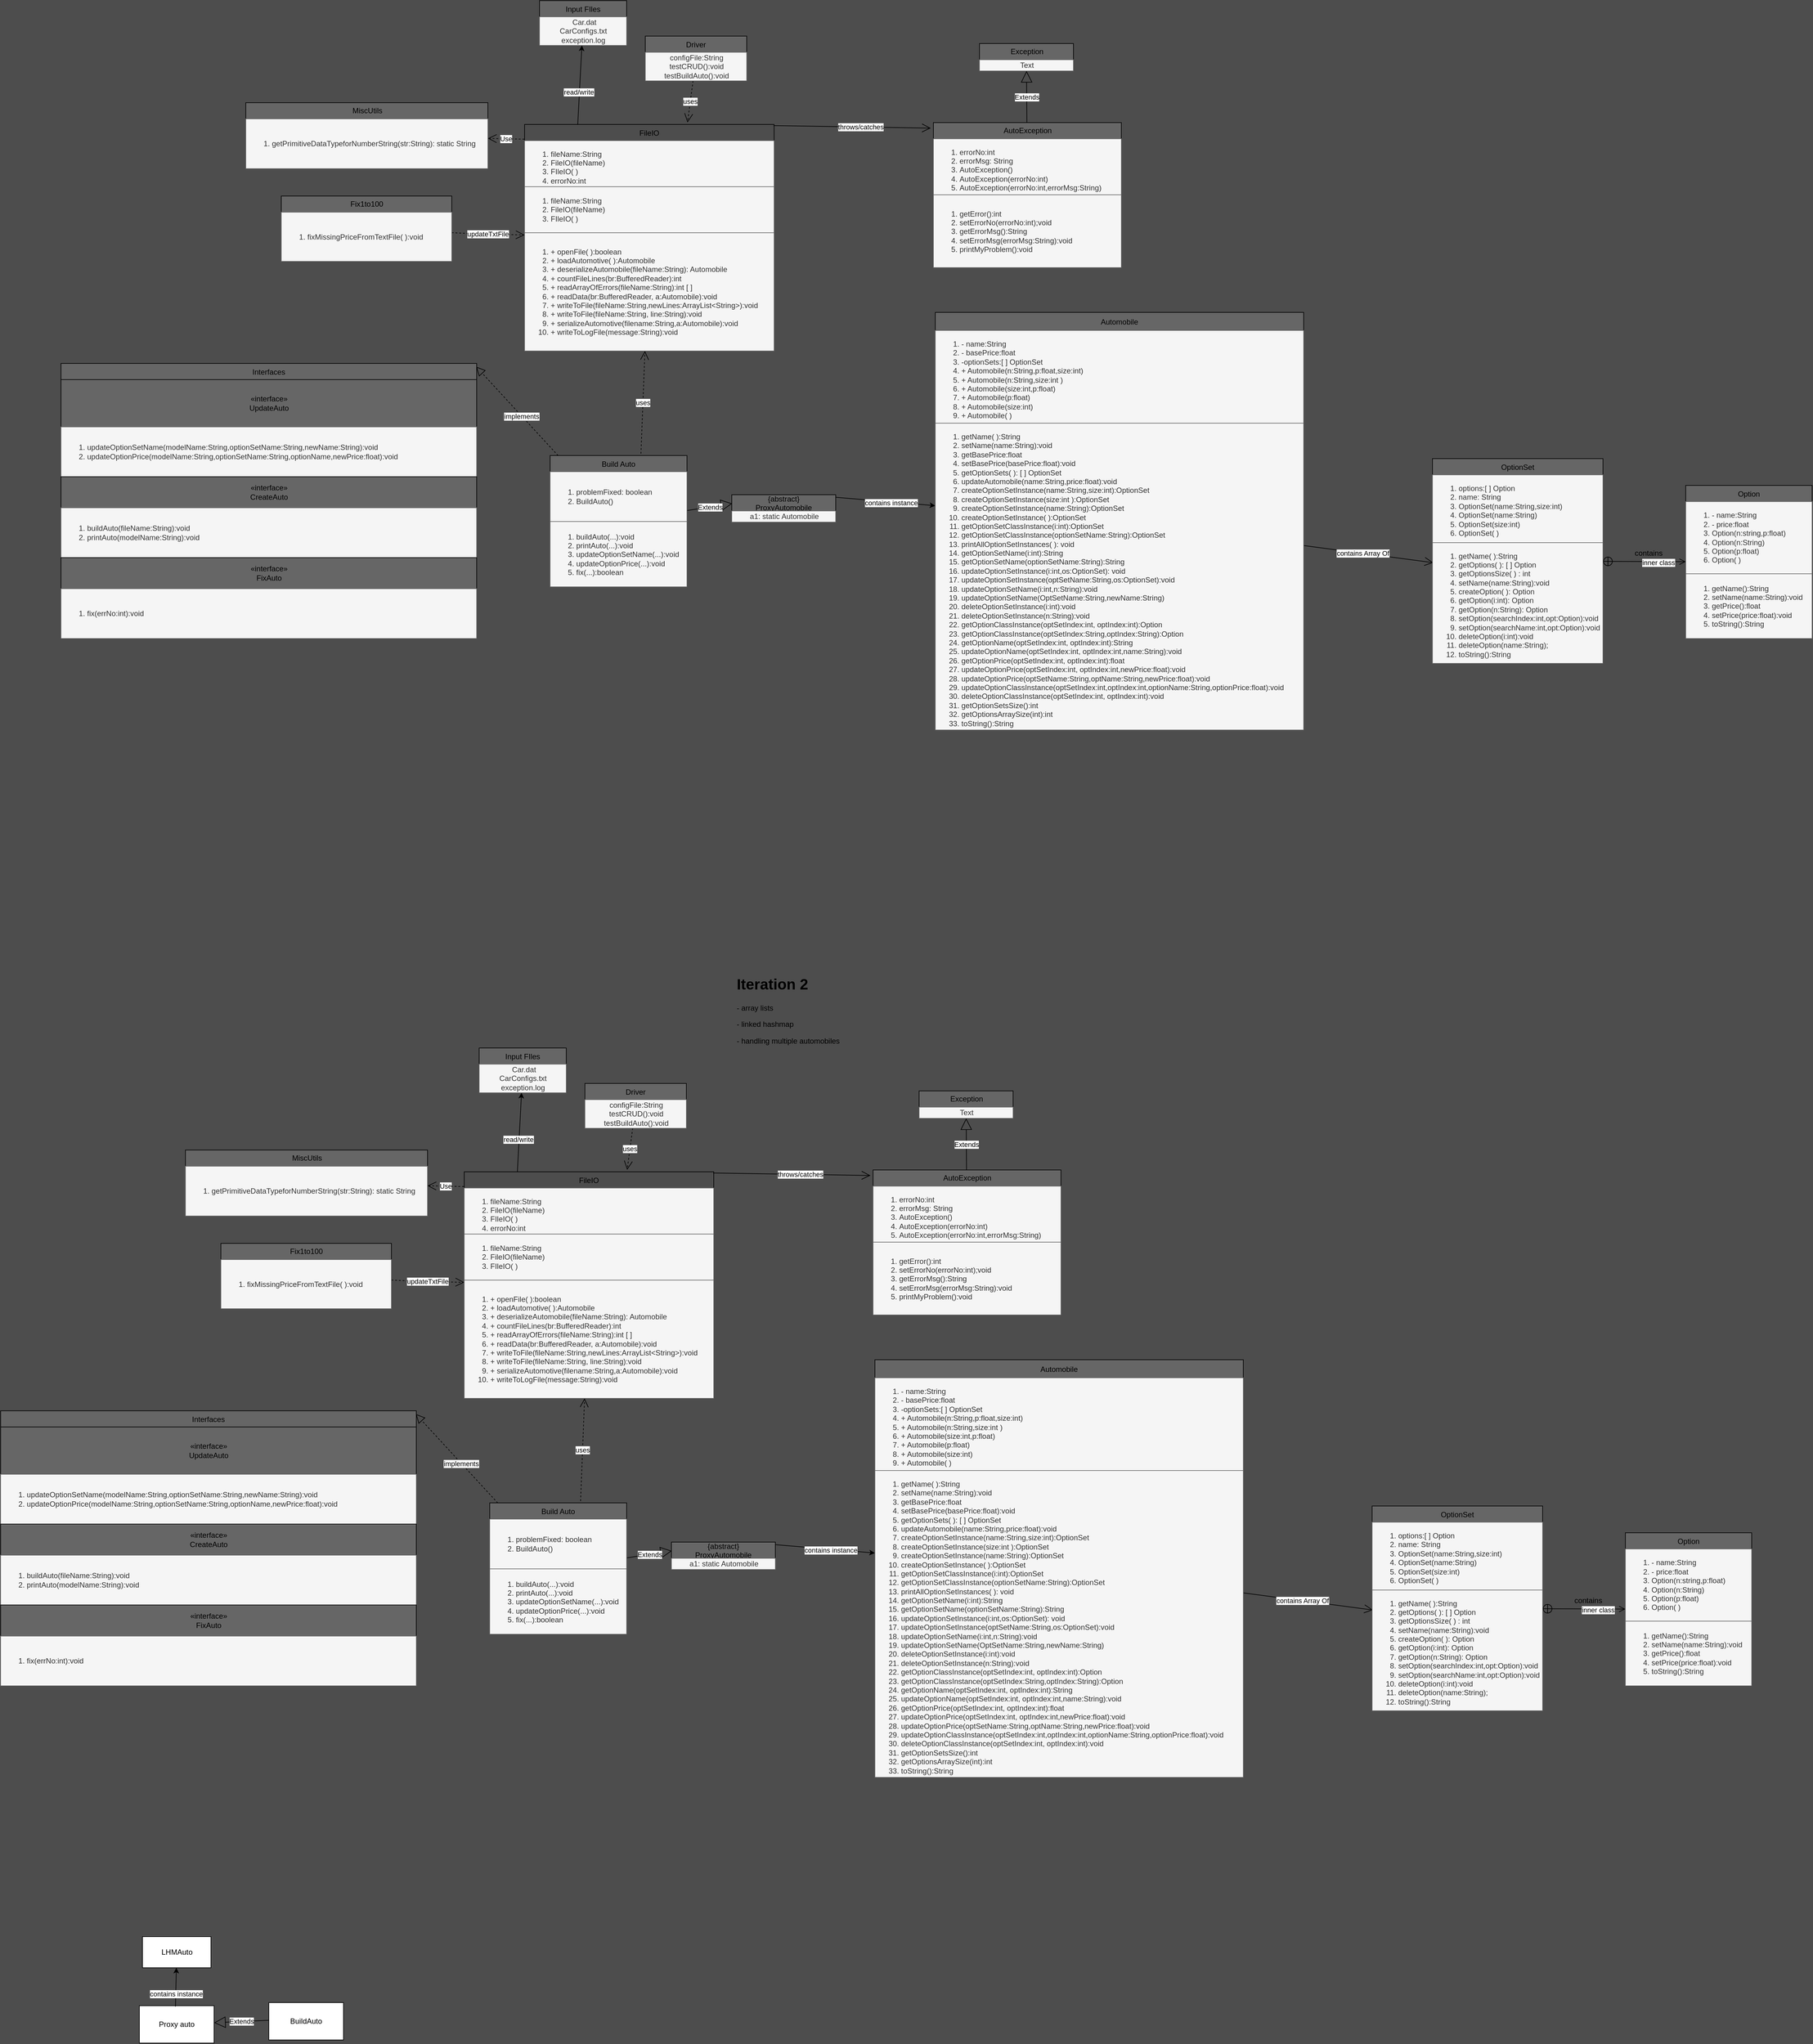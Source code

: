 <mxfile version="13.0.3" type="device"><diagram id="MWCZUFZZ0wEF4vx_gbho" name="Page-1"><mxGraphModel dx="1527" dy="1501" grid="0" gridSize="10" guides="1" tooltips="1" connect="0" arrows="1" fold="1" page="1" pageScale="1" pageWidth="850" pageHeight="1100" background="#4D4D4D" math="0" shadow="0"><root><mxCell id="0"/><mxCell id="1" parent="0"/><mxCell id="4vhqNQR_uglI4IgqSI2e-42" value="Extends" style="endArrow=block;endSize=16;endFill=0;html=1;entryX=0.004;entryY=0.321;entryDx=0;entryDy=0;entryPerimeter=0;" parent="1" source="4vhqNQR_uglI4IgqSI2e-40" target="4vhqNQR_uglI4IgqSI2e-132" edge="1"><mxGeometry width="160" relative="1" as="geometry"><mxPoint x="546" y="196.58" as="sourcePoint"/><mxPoint x="706" y="196.58" as="targetPoint"/></mxGeometry></mxCell><mxCell id="4vhqNQR_uglI4IgqSI2e-52" value="" style="endArrow=block;dashed=1;endFill=0;endSize=12;html=1;entryX=0.999;entryY=0.012;entryDx=0;entryDy=0;entryPerimeter=0;" parent="1" source="4vhqNQR_uglI4IgqSI2e-40" target="4vhqNQR_uglI4IgqSI2e-48" edge="1"><mxGeometry width="160" relative="1" as="geometry"><mxPoint x="320" y="404" as="sourcePoint"/><mxPoint x="116" y="144" as="targetPoint"/></mxGeometry></mxCell><mxCell id="4vhqNQR_uglI4IgqSI2e-200" value="implements" style="edgeLabel;html=1;align=center;verticalAlign=middle;resizable=0;points=[];" parent="4vhqNQR_uglI4IgqSI2e-52" vertex="1" connectable="0"><mxGeometry x="-0.11" relative="1" as="geometry"><mxPoint as="offset"/></mxGeometry></mxCell><mxCell id="4vhqNQR_uglI4IgqSI2e-68" value="" style="endArrow=open;endFill=1;endSize=12;html=1;entryX=0.005;entryY=0.508;entryDx=0;entryDy=0;entryPerimeter=0;" parent="1" source="4vhqNQR_uglI4IgqSI2e-32" target="4vhqNQR_uglI4IgqSI2e-26" edge="1"><mxGeometry width="160" relative="1" as="geometry"><mxPoint x="1473.0" y="240.275" as="sourcePoint"/><mxPoint x="1279.51" y="273" as="targetPoint"/></mxGeometry></mxCell><mxCell id="4vhqNQR_uglI4IgqSI2e-178" value="contains Array Of" style="edgeLabel;html=1;align=center;verticalAlign=middle;resizable=0;points=[];" parent="4vhqNQR_uglI4IgqSI2e-68" vertex="1" connectable="0"><mxGeometry x="-0.086" relative="1" as="geometry"><mxPoint as="offset"/></mxGeometry></mxCell><mxCell id="4vhqNQR_uglI4IgqSI2e-78" value="uses" style="endArrow=open;endSize=12;dashed=1;html=1;entryX=0.653;entryY=-0.009;entryDx=0;entryDy=0;entryPerimeter=0;" parent="1" source="4vhqNQR_uglI4IgqSI2e-74" target="4vhqNQR_uglI4IgqSI2e-77" edge="1"><mxGeometry width="160" relative="1" as="geometry"><mxPoint x="1002" y="-104" as="sourcePoint"/><mxPoint x="1162" y="-104" as="targetPoint"/></mxGeometry></mxCell><mxCell id="4vhqNQR_uglI4IgqSI2e-85" value="uses" style="endArrow=open;endSize=12;dashed=1;html=1;" parent="1" target="4vhqNQR_uglI4IgqSI2e-77" edge="1"><mxGeometry width="160" relative="1" as="geometry"><mxPoint x="601" y="145" as="sourcePoint"/><mxPoint x="601" y="88.0" as="targetPoint"/></mxGeometry></mxCell><mxCell id="4vhqNQR_uglI4IgqSI2e-120" value="" style="endArrow=classic;html=1;exitX=0.213;exitY=0.001;exitDx=0;exitDy=0;exitPerimeter=0;" parent="1" source="4vhqNQR_uglI4IgqSI2e-77" target="4vhqNQR_uglI4IgqSI2e-89" edge="1"><mxGeometry width="50" height="50" relative="1" as="geometry"><mxPoint x="710" y="76" as="sourcePoint"/><mxPoint x="760" y="26" as="targetPoint"/><Array as="points"/></mxGeometry></mxCell><mxCell id="4vhqNQR_uglI4IgqSI2e-121" value="read/write" style="edgeLabel;html=1;align=center;verticalAlign=middle;resizable=0;points=[];" parent="4vhqNQR_uglI4IgqSI2e-120" vertex="1" connectable="0"><mxGeometry x="-0.166" y="1" relative="1" as="geometry"><mxPoint as="offset"/></mxGeometry></mxCell><mxCell id="4vhqNQR_uglI4IgqSI2e-77" value="FileIO" style="swimlane;fontStyle=0;childLayout=stackLayout;horizontal=1;startSize=26;fillColor=none;horizontalStack=0;resizeParent=1;resizeParentMax=0;resizeLast=0;collapsible=1;marginBottom=0;" parent="1" vertex="1"><mxGeometry x="414" y="-384" width="401" height="364" as="geometry"/></mxCell><mxCell id="4vhqNQR_uglI4IgqSI2e-148" value="&lt;ol&gt;&lt;li&gt;fileName:String&lt;/li&gt;&lt;li&gt;FileIO(fileName)&lt;/li&gt;&lt;li&gt;FIleIO( )&lt;/li&gt;&lt;li&gt;errorNo:int&lt;/li&gt;&lt;/ol&gt;" style="text;strokeColor=#666666;fillColor=#f5f5f5;html=1;whiteSpace=wrap;verticalAlign=middle;overflow=hidden;fontColor=#333333;" parent="4vhqNQR_uglI4IgqSI2e-77" vertex="1"><mxGeometry y="26" width="401" height="74" as="geometry"/></mxCell><mxCell id="4vhqNQR_uglI4IgqSI2e-129" value="&lt;ol&gt;&lt;li&gt;fileName:String&lt;/li&gt;&lt;li&gt;FileIO(fileName)&lt;/li&gt;&lt;li&gt;FIleIO( )&lt;/li&gt;&lt;/ol&gt;" style="text;strokeColor=#666666;fillColor=#f5f5f5;html=1;whiteSpace=wrap;verticalAlign=middle;overflow=hidden;fontColor=#333333;" parent="4vhqNQR_uglI4IgqSI2e-77" vertex="1"><mxGeometry y="100" width="401" height="74" as="geometry"/></mxCell><mxCell id="4vhqNQR_uglI4IgqSI2e-127" value="&lt;ol&gt;&lt;li&gt;+ openFile( ):boolean&lt;/li&gt;&lt;li&gt;+ loadAutomotive( ):Automobile&lt;/li&gt;&lt;li&gt;+ deserializeAutomobile(fileName:String): Automobile&lt;/li&gt;&lt;li&gt;+ countFileLines(br:BufferedReader):int&lt;/li&gt;&lt;li&gt;+ readArrayOfErrors(fileName:String):int [ ]&lt;/li&gt;&lt;li&gt;+ readData(br:BufferedReader, a:Automobile):void&lt;/li&gt;&lt;li&gt;+ writeToFile(fileName:String,newLines:ArrayList&amp;lt;String&amp;gt;):void&lt;/li&gt;&lt;li&gt;+ writeToFile(fileName:String, line:String):void&lt;/li&gt;&lt;li&gt;+ serializeAutomotive(filename:String,a:Automobile):void&lt;/li&gt;&lt;li&gt;+ writeToLogFile(message:String):void&lt;/li&gt;&lt;/ol&gt;" style="text;strokeColor=#666666;fillColor=#f5f5f5;html=1;whiteSpace=wrap;verticalAlign=middle;overflow=hidden;fontColor=#333333;" parent="4vhqNQR_uglI4IgqSI2e-77" vertex="1"><mxGeometry y="174" width="401" height="190" as="geometry"/></mxCell><mxCell id="4vhqNQR_uglI4IgqSI2e-26" value="OptionSet" style="swimlane;fontStyle=0;childLayout=stackLayout;horizontal=1;startSize=26;fillColor=#666666;horizontalStack=0;resizeParent=1;resizeParentMax=0;resizeLast=0;collapsible=1;marginBottom=0;" parent="1" vertex="1"><mxGeometry x="1873" y="153" width="274" height="329" as="geometry"/></mxCell><mxCell id="4vhqNQR_uglI4IgqSI2e-144" value="&lt;ol&gt;&lt;li&gt;options:[ ] Option&lt;/li&gt;&lt;li&gt;name: String&lt;/li&gt;&lt;li&gt;OptionSet(name:String,size:int)&lt;/li&gt;&lt;li&gt;OptionSet(name:String)&lt;/li&gt;&lt;li&gt;OptionSet(size:int)&lt;/li&gt;&lt;li&gt;OptionSet( )&lt;/li&gt;&lt;/ol&gt;" style="text;strokeColor=#666666;fillColor=#f5f5f5;html=1;whiteSpace=wrap;verticalAlign=middle;overflow=hidden;fontColor=#333333;" parent="4vhqNQR_uglI4IgqSI2e-26" vertex="1"><mxGeometry y="26" width="274" height="109" as="geometry"/></mxCell><mxCell id="4vhqNQR_uglI4IgqSI2e-141" value="&lt;ol&gt;&lt;li&gt;&lt;span&gt;getName( ):String&lt;/span&gt;&lt;br&gt;&lt;/li&gt;&lt;li&gt;getOptions( ): [ ] Option&lt;/li&gt;&lt;li&gt;getOptionsSize( ) : int&lt;/li&gt;&lt;li&gt;setName(name:String):void&lt;/li&gt;&lt;li&gt;createOption( ): Option&lt;/li&gt;&lt;li&gt;getOption(i:int): Option&lt;/li&gt;&lt;li&gt;getOption(n:String): Option&lt;/li&gt;&lt;li&gt;setOption(searchIndex:int,opt:Option):void&lt;/li&gt;&lt;li&gt;setOption(searchName:int,opt:Option):void&lt;/li&gt;&lt;li&gt;deleteOption(i:int):void&lt;/li&gt;&lt;li&gt;deleteOption(name:String);&lt;/li&gt;&lt;li&gt;toString():String&lt;/li&gt;&lt;/ol&gt;" style="text;strokeColor=#666666;fillColor=#f5f5f5;html=1;whiteSpace=wrap;verticalAlign=middle;overflow=hidden;fontColor=#333333;" parent="4vhqNQR_uglI4IgqSI2e-26" vertex="1"><mxGeometry y="135" width="274" height="194" as="geometry"/></mxCell><mxCell id="4vhqNQR_uglI4IgqSI2e-143" value="" style="endArrow=open;startArrow=circlePlus;endFill=0;startFill=0;endSize=8;html=1;" parent="1" source="4vhqNQR_uglI4IgqSI2e-26" target="4vhqNQR_uglI4IgqSI2e-22" edge="1"><mxGeometry width="160" relative="1" as="geometry"><mxPoint x="2191" y="277" as="sourcePoint"/><mxPoint x="2351" y="277" as="targetPoint"/></mxGeometry></mxCell><mxCell id="4vhqNQR_uglI4IgqSI2e-176" value="inner class" style="edgeLabel;html=1;align=center;verticalAlign=middle;resizable=0;points=[];" parent="4vhqNQR_uglI4IgqSI2e-143" vertex="1" connectable="0"><mxGeometry x="0.328" y="-1" relative="1" as="geometry"><mxPoint as="offset"/></mxGeometry></mxCell><mxCell id="4vhqNQR_uglI4IgqSI2e-132" value="{abstract}&#10;ProxyAutomobile" style="swimlane;fontStyle=0;childLayout=stackLayout;horizontal=1;startSize=26;fillColor=#666666;horizontalStack=0;resizeParent=1;resizeParentMax=0;resizeLast=0;collapsible=1;marginBottom=0;" parent="1" vertex="1"><mxGeometry x="747" y="211" width="167" height="44" as="geometry"/></mxCell><mxCell id="4vhqNQR_uglI4IgqSI2e-133" value="a1: static Automobile" style="text;html=1;align=center;verticalAlign=middle;resizable=0;points=[];autosize=1;fillColor=#f5f5f5;strokeColor=#666666;fontColor=#333333;" parent="4vhqNQR_uglI4IgqSI2e-132" vertex="1"><mxGeometry y="26" width="167" height="18" as="geometry"/></mxCell><mxCell id="4vhqNQR_uglI4IgqSI2e-156" value="updateTxtFile" style="endArrow=open;endSize=12;dashed=1;html=1;" parent="1" source="4vhqNQR_uglI4IgqSI2e-150" target="4vhqNQR_uglI4IgqSI2e-77" edge="1"><mxGeometry width="160" relative="1" as="geometry"><mxPoint x="321" y="-198" as="sourcePoint"/><mxPoint x="481" y="-198" as="targetPoint"/><Array as="points"><mxPoint x="342" y="-208"/></Array></mxGeometry></mxCell><mxCell id="4vhqNQR_uglI4IgqSI2e-150" value="Fix1to100" style="swimlane;fontStyle=0;childLayout=stackLayout;horizontal=1;startSize=26;fillColor=#666666;horizontalStack=0;resizeParent=1;resizeParentMax=0;resizeLast=0;collapsible=1;marginBottom=0;html=1;" parent="1" vertex="1"><mxGeometry x="23" y="-269" width="274" height="105" as="geometry"/></mxCell><mxCell id="4vhqNQR_uglI4IgqSI2e-155" value="&lt;ol&gt;&lt;li&gt;&lt;span style=&quot;text-align: center&quot;&gt;fixMissingPriceFromTextFile( ):void&lt;/span&gt;&lt;/li&gt;&lt;/ol&gt;" style="text;strokeColor=#666666;fillColor=#f5f5f5;html=1;whiteSpace=wrap;verticalAlign=middle;overflow=hidden;fontColor=#333333;" parent="4vhqNQR_uglI4IgqSI2e-150" vertex="1"><mxGeometry y="26" width="274" height="79" as="geometry"/></mxCell><mxCell id="4vhqNQR_uglI4IgqSI2e-165" value="Extends" style="endArrow=block;endSize=16;endFill=0;html=1;" parent="1" source="4vhqNQR_uglI4IgqSI2e-157" target="4vhqNQR_uglI4IgqSI2e-161" edge="1"><mxGeometry width="160" relative="1" as="geometry"><mxPoint x="383" y="-485" as="sourcePoint"/><mxPoint x="543" y="-485" as="targetPoint"/></mxGeometry></mxCell><mxCell id="4vhqNQR_uglI4IgqSI2e-166" value="" style="endArrow=open;endFill=1;endSize=12;html=1;exitX=0.998;exitY=0.005;exitDx=0;exitDy=0;exitPerimeter=0;entryX=-0.014;entryY=0.038;entryDx=0;entryDy=0;entryPerimeter=0;" parent="1" source="4vhqNQR_uglI4IgqSI2e-77" target="4vhqNQR_uglI4IgqSI2e-157" edge="1"><mxGeometry width="160" relative="1" as="geometry"><mxPoint x="1088" y="-357" as="sourcePoint"/><mxPoint x="1248" y="-357" as="targetPoint"/></mxGeometry></mxCell><mxCell id="4vhqNQR_uglI4IgqSI2e-169" value="throws/catches" style="edgeLabel;html=1;align=center;verticalAlign=middle;resizable=0;points=[];" parent="4vhqNQR_uglI4IgqSI2e-166" vertex="1" connectable="0"><mxGeometry x="0.105" relative="1" as="geometry"><mxPoint as="offset"/></mxGeometry></mxCell><mxCell id="4vhqNQR_uglI4IgqSI2e-157" value="AutoException" style="swimlane;fontStyle=0;childLayout=stackLayout;horizontal=1;startSize=26;fillColor=#666666;horizontalStack=0;resizeParent=1;resizeParentMax=0;resizeLast=0;collapsible=1;marginBottom=0;html=1;" parent="1" vertex="1"><mxGeometry x="1071" y="-387" width="302" height="233" as="geometry"/></mxCell><mxCell id="4vhqNQR_uglI4IgqSI2e-170" value="&lt;ol&gt;&lt;li&gt;errorNo:int&lt;/li&gt;&lt;li&gt;errorMsg: String&lt;/li&gt;&lt;li&gt;AutoException()&lt;/li&gt;&lt;li&gt;AutoException(errorNo:int)&lt;/li&gt;&lt;li&gt;AutoException(errorNo:int,errorMsg:String)&lt;/li&gt;&lt;/ol&gt;" style="text;strokeColor=#666666;fillColor=#f5f5f5;html=1;whiteSpace=wrap;verticalAlign=middle;overflow=hidden;fontColor=#333333;" parent="4vhqNQR_uglI4IgqSI2e-157" vertex="1"><mxGeometry y="26" width="302" height="90" as="geometry"/></mxCell><mxCell id="4vhqNQR_uglI4IgqSI2e-171" value="&lt;ol&gt;&lt;li&gt;getError():int&lt;/li&gt;&lt;li&gt;setErrorNo(errorNo:int);void&lt;/li&gt;&lt;li&gt;getErrorMsg():String&lt;/li&gt;&lt;li&gt;setErrorMsg(errorMsg:String):void&lt;/li&gt;&lt;li&gt;printMyProblem():void&lt;/li&gt;&lt;/ol&gt;" style="text;strokeColor=#666666;fillColor=#f5f5f5;html=1;whiteSpace=wrap;verticalAlign=middle;overflow=hidden;fontColor=#333333;" parent="4vhqNQR_uglI4IgqSI2e-157" vertex="1"><mxGeometry y="116" width="302" height="117" as="geometry"/></mxCell><mxCell id="4vhqNQR_uglI4IgqSI2e-174" value="" style="endArrow=classic;html=1;exitX=1.003;exitY=0.094;exitDx=0;exitDy=0;exitPerimeter=0;" parent="1" source="4vhqNQR_uglI4IgqSI2e-132" target="4vhqNQR_uglI4IgqSI2e-32" edge="1"><mxGeometry width="50" height="50" relative="1" as="geometry"><mxPoint x="889" y="364" as="sourcePoint"/><mxPoint x="939" y="314" as="targetPoint"/></mxGeometry></mxCell><mxCell id="4vhqNQR_uglI4IgqSI2e-175" value="contains instance" style="edgeLabel;html=1;align=center;verticalAlign=middle;resizable=0;points=[];" parent="4vhqNQR_uglI4IgqSI2e-174" vertex="1" connectable="0"><mxGeometry x="0.105" y="-1" relative="1" as="geometry"><mxPoint as="offset"/></mxGeometry></mxCell><mxCell id="4vhqNQR_uglI4IgqSI2e-32" value="Automobile" style="swimlane;fontStyle=0;childLayout=stackLayout;horizontal=1;startSize=29;fillColor=#666666;horizontalStack=0;resizeParent=1;resizeParentMax=0;resizeLast=0;collapsible=1;marginBottom=0;" parent="1" vertex="1"><mxGeometry x="1074" y="-82" width="592" height="671" as="geometry"/></mxCell><mxCell id="4vhqNQR_uglI4IgqSI2e-135" value="&lt;ol&gt;&lt;li&gt;- name:String&lt;/li&gt;&lt;li&gt;- basePrice:float&lt;/li&gt;&lt;li&gt;-optionSets:[ ] OptionSet&lt;/li&gt;&lt;li&gt;+ Automobile(n:String,p:float,size:int)&lt;/li&gt;&lt;li&gt;+ Automobile(n:String,size:int )&lt;/li&gt;&lt;li&gt;+ Automobile(size:int,p:float)&lt;/li&gt;&lt;li&gt;+ Automobile(p:float)&lt;/li&gt;&lt;li&gt;+ Automobile(size:int)&lt;/li&gt;&lt;li&gt;+ Automobile( )&amp;nbsp;&lt;/li&gt;&lt;/ol&gt;" style="text;strokeColor=#666666;fillColor=#f5f5f5;html=1;whiteSpace=wrap;verticalAlign=middle;overflow=hidden;fontColor=#333333;" parent="4vhqNQR_uglI4IgqSI2e-32" vertex="1"><mxGeometry y="29" width="592" height="149" as="geometry"/></mxCell><mxCell id="4vhqNQR_uglI4IgqSI2e-136" value="&lt;ol&gt;&lt;li&gt;getName( ):String&lt;/li&gt;&lt;li&gt;setName(name:String):void&lt;/li&gt;&lt;li&gt;getBasePrice:float&lt;/li&gt;&lt;li&gt;setBasePrice(basePrice:float):void&lt;/li&gt;&lt;li&gt;getOptionSets( ): [ ] OptionSet&lt;/li&gt;&lt;li&gt;updateAutomobile(name:String,price:float):void&lt;/li&gt;&lt;li&gt;createOptionSetInstance(name:String,size:int):OptionSet&lt;/li&gt;&lt;li&gt;createOptionSetInstance(size:int ):OptionSet&lt;/li&gt;&lt;li&gt;createOptionSetInstance(name:String):OptionSet&lt;/li&gt;&lt;li&gt;createOptionSetInstance( ):OptionSet&lt;/li&gt;&lt;li&gt;getOptionSetClassInstance(i:int):OptionSet&lt;/li&gt;&lt;li&gt;getOptionSetClassInstance(optionSetName:String):OptionSet&lt;/li&gt;&lt;li&gt;printAllOptionSetInstances( ): void&lt;/li&gt;&lt;li&gt;getOptionSetName(i:int):String&lt;/li&gt;&lt;li&gt;getOptionSetName(optionSetName:String):String&lt;/li&gt;&lt;li&gt;updateOptionSetInstance(i:int,os:OptionSet): void&lt;/li&gt;&lt;li&gt;updateOptionSetInstance(optSetName:String,os:OptionSet):void&lt;/li&gt;&lt;li&gt;updateOptionSetName(i:int,n:String):void&lt;/li&gt;&lt;li&gt;updateOptionSetName(OptSetName:String,newName:String)&lt;/li&gt;&lt;li&gt;deleteOptionSetInstance(i:int):void&lt;/li&gt;&lt;li&gt;deleteOptionSetInstance(n:String):void&lt;/li&gt;&lt;li&gt;getOptionClassInstance(optSetIndex:int, optIndex:int):Option&lt;/li&gt;&lt;li&gt;getOptionClassInstance(optSetIndex:String,optIndex:String):Option&lt;/li&gt;&lt;li&gt;getOptionName(optSetIndex:int, optIndex:int):String&lt;/li&gt;&lt;li&gt;updateOptionName(optSetIndex:int, optIndex:int,name:String):void&lt;/li&gt;&lt;li&gt;getOptionPrice(optSetIndex:int, optIndex:int):float&lt;/li&gt;&lt;li&gt;updateOptionPrice(optSetIndex:int, optIndex:int,newPrice:float):void&lt;/li&gt;&lt;li&gt;updateOptionPrice(optSetName:String,optName:String,newPrice:float):void&lt;/li&gt;&lt;li&gt;updateOptionClassInstance(optSetIndex:int,optIndex:int,optionName:String,optionPrice:float):void&lt;/li&gt;&lt;li&gt;deleteOptionClassInstance(optSetIndex:int, optIndex:int):void&lt;/li&gt;&lt;li&gt;getOptionSetsSize():int&lt;/li&gt;&lt;li&gt;getOptionsArraySize(int):int&lt;/li&gt;&lt;li&gt;toString():String&lt;/li&gt;&lt;/ol&gt;" style="text;strokeColor=#666666;fillColor=#f5f5f5;html=1;whiteSpace=wrap;verticalAlign=middle;overflow=hidden;fontColor=#333333;" parent="4vhqNQR_uglI4IgqSI2e-32" vertex="1"><mxGeometry y="178" width="592" height="493" as="geometry"/></mxCell><mxCell id="4vhqNQR_uglI4IgqSI2e-22" value="Option" style="swimlane;fontStyle=0;childLayout=stackLayout;horizontal=1;startSize=26;fillColor=#666666;horizontalStack=0;resizeParent=1;resizeParentMax=0;resizeLast=0;collapsible=1;marginBottom=0;" parent="1" vertex="1"><mxGeometry x="2280" y="196" width="203" height="246" as="geometry"/></mxCell><mxCell id="4vhqNQR_uglI4IgqSI2e-145" value="&lt;ol&gt;&lt;li&gt;- name:String&lt;/li&gt;&lt;li&gt;- price:float&lt;/li&gt;&lt;li&gt;Option(n:string,p:float)&lt;/li&gt;&lt;li&gt;Option(n:String)&lt;/li&gt;&lt;li&gt;Option(p:float)&lt;/li&gt;&lt;li&gt;Option( )&lt;/li&gt;&lt;/ol&gt;" style="text;strokeColor=#666666;fillColor=#f5f5f5;html=1;whiteSpace=wrap;verticalAlign=middle;overflow=hidden;fontColor=#333333;" parent="4vhqNQR_uglI4IgqSI2e-22" vertex="1"><mxGeometry y="26" width="203" height="116" as="geometry"/></mxCell><mxCell id="4vhqNQR_uglI4IgqSI2e-146" value="&lt;ol&gt;&lt;li&gt;getName():String&lt;/li&gt;&lt;li&gt;setName(name:String):void&lt;/li&gt;&lt;li&gt;getPrice():float&lt;/li&gt;&lt;li&gt;setPrice(price:float):void&lt;/li&gt;&lt;li&gt;toString():String&lt;/li&gt;&lt;/ol&gt;" style="text;strokeColor=#666666;fillColor=#f5f5f5;html=1;whiteSpace=wrap;verticalAlign=middle;overflow=hidden;fontColor=#333333;" parent="4vhqNQR_uglI4IgqSI2e-22" vertex="1"><mxGeometry y="142" width="203" height="104" as="geometry"/></mxCell><mxCell id="4vhqNQR_uglI4IgqSI2e-161" value="Exception" style="swimlane;fontStyle=0;childLayout=stackLayout;horizontal=1;startSize=26;fillColor=#666666;horizontalStack=0;resizeParent=1;resizeParentMax=0;resizeLast=0;collapsible=1;marginBottom=0;html=1;gradientColor=none;" parent="1" vertex="1"><mxGeometry x="1145" y="-514" width="151" height="44" as="geometry"/></mxCell><mxCell id="4vhqNQR_uglI4IgqSI2e-196" value="Text" style="text;html=1;align=center;verticalAlign=middle;resizable=0;points=[];autosize=1;fillColor=#f5f5f5;strokeColor=#666666;fontColor=#333333;" parent="4vhqNQR_uglI4IgqSI2e-161" vertex="1"><mxGeometry y="26" width="151" height="18" as="geometry"/></mxCell><mxCell id="4vhqNQR_uglI4IgqSI2e-184" value="MiscUtils" style="swimlane;fontStyle=0;childLayout=stackLayout;horizontal=1;startSize=26;fillColor=#666666;horizontalStack=0;resizeParent=1;resizeParentMax=0;resizeLast=0;collapsible=1;marginBottom=0;html=1;" parent="1" vertex="1"><mxGeometry x="-34" y="-419" width="389" height="106" as="geometry"/></mxCell><mxCell id="4vhqNQR_uglI4IgqSI2e-188" value="&lt;ol&gt;&lt;li&gt;getPrimitiveDataTypeforNumberString(str:String): static String&lt;/li&gt;&lt;/ol&gt;" style="text;strokeColor=#666666;fillColor=#f5f5f5;html=1;whiteSpace=wrap;verticalAlign=middle;overflow=hidden;fontColor=#333333;" parent="4vhqNQR_uglI4IgqSI2e-184" vertex="1"><mxGeometry y="26" width="389" height="80" as="geometry"/></mxCell><mxCell id="4vhqNQR_uglI4IgqSI2e-189" value="Use" style="endArrow=open;endSize=12;dashed=1;html=1;exitX=-0.001;exitY=0.065;exitDx=0;exitDy=0;exitPerimeter=0;" parent="1" source="4vhqNQR_uglI4IgqSI2e-77" target="4vhqNQR_uglI4IgqSI2e-184" edge="1"><mxGeometry width="160" relative="1" as="geometry"><mxPoint x="383" y="-508" as="sourcePoint"/><mxPoint x="543" y="-508" as="targetPoint"/></mxGeometry></mxCell><mxCell id="4vhqNQR_uglI4IgqSI2e-48" value="Interfaces" style="swimlane;fontStyle=0;childLayout=stackLayout;horizontal=1;startSize=26;fillColor=#666666;horizontalStack=0;resizeParent=1;resizeParentMax=0;resizeLast=0;collapsible=1;marginBottom=0;" parent="1" vertex="1"><mxGeometry x="-331" width="668" height="442" as="geometry"><mxRectangle x="244" y="518" width="50" height="44" as="alternateBounds"/></mxGeometry></mxCell><mxCell id="4vhqNQR_uglI4IgqSI2e-45" value="«interface»&lt;br&gt;UpdateAuto&lt;br&gt;" style="html=1;fillColor=#666666;" parent="4vhqNQR_uglI4IgqSI2e-48" vertex="1"><mxGeometry y="26" width="668" height="76" as="geometry"/></mxCell><mxCell id="4vhqNQR_uglI4IgqSI2e-113" value="&lt;ol&gt;&lt;li&gt;updateOptionSetName(modelName:String,optionSetName:String,newName:String):void&lt;/li&gt;&lt;li&gt;updateOptionPrice(modelName:String,optionSetName:String,optionName,newPrice:float):void&lt;/li&gt;&lt;/ol&gt;" style="text;strokeColor=#666666;fillColor=#f5f5f5;html=1;whiteSpace=wrap;verticalAlign=middle;overflow=hidden;fontColor=#333333;" parent="4vhqNQR_uglI4IgqSI2e-48" vertex="1"><mxGeometry y="102" width="668" height="80" as="geometry"/></mxCell><mxCell id="4vhqNQR_uglI4IgqSI2e-44" value="«interface»&lt;br&gt;CreateAuto" style="html=1;fillColor=#666666;" parent="4vhqNQR_uglI4IgqSI2e-48" vertex="1"><mxGeometry y="182" width="668" height="50" as="geometry"/></mxCell><mxCell id="4vhqNQR_uglI4IgqSI2e-114" value="&lt;ol&gt;&lt;li&gt;buildAuto(fileName:String):void&lt;/li&gt;&lt;li&gt;printAuto(modelName:String):void&lt;/li&gt;&lt;/ol&gt;" style="text;strokeColor=#666666;fillColor=#f5f5f5;html=1;whiteSpace=wrap;verticalAlign=middle;overflow=hidden;fontColor=#333333;" parent="4vhqNQR_uglI4IgqSI2e-48" vertex="1"><mxGeometry y="232" width="668" height="80" as="geometry"/></mxCell><mxCell id="4vhqNQR_uglI4IgqSI2e-43" value="«interface»&lt;br&gt;FixAuto" style="html=1;fillColor=#666666;" parent="4vhqNQR_uglI4IgqSI2e-48" vertex="1"><mxGeometry y="312" width="668" height="50" as="geometry"/></mxCell><mxCell id="4vhqNQR_uglI4IgqSI2e-115" value="&lt;ol&gt;&lt;li&gt;fix(errNo:int):void&lt;/li&gt;&lt;/ol&gt;" style="text;strokeColor=#666666;fillColor=#f5f5f5;html=1;whiteSpace=wrap;verticalAlign=middle;overflow=hidden;fontColor=#333333;" parent="4vhqNQR_uglI4IgqSI2e-48" vertex="1"><mxGeometry y="362" width="668" height="80" as="geometry"/></mxCell><mxCell id="4vhqNQR_uglI4IgqSI2e-74" value="Driver" style="swimlane;fontStyle=0;childLayout=stackLayout;horizontal=1;startSize=26;fillColor=#666666;horizontalStack=0;resizeParent=1;resizeParentMax=0;resizeLast=0;collapsible=1;marginBottom=0;" parent="1" vertex="1"><mxGeometry x="608" y="-526" width="163" height="72" as="geometry"/></mxCell><mxCell id="4vhqNQR_uglI4IgqSI2e-125" value="configFile:String&lt;br&gt;testCRUD():void&lt;br&gt;testBuildAuto():void&lt;br&gt;" style="text;html=1;align=center;verticalAlign=middle;resizable=0;points=[];autosize=1;fillColor=#f5f5f5;strokeColor=#666666;fontColor=#333333;" parent="4vhqNQR_uglI4IgqSI2e-74" vertex="1"><mxGeometry y="26" width="163" height="46" as="geometry"/></mxCell><mxCell id="4vhqNQR_uglI4IgqSI2e-89" value="Input FIles" style="swimlane;fontStyle=0;childLayout=stackLayout;horizontal=1;startSize=26;fillColor=#666666;horizontalStack=0;resizeParent=1;resizeParentMax=0;resizeLast=0;collapsible=1;marginBottom=0;" parent="1" vertex="1"><mxGeometry x="438" y="-583" width="140" height="72" as="geometry"/></mxCell><mxCell id="4vhqNQR_uglI4IgqSI2e-93" value="&amp;nbsp;Car.dat&lt;br&gt;CarConfigs.txt&lt;br&gt;exception.log" style="text;html=1;align=center;verticalAlign=middle;resizable=0;points=[];autosize=1;fillColor=#f5f5f5;strokeColor=#666666;fontColor=#333333;" parent="4vhqNQR_uglI4IgqSI2e-89" vertex="1"><mxGeometry y="26" width="140" height="46" as="geometry"/></mxCell><mxCell id="4vhqNQR_uglI4IgqSI2e-195" value="contains" style="text;html=1;align=center;verticalAlign=middle;resizable=0;points=[];autosize=1;" parent="1" vertex="1"><mxGeometry x="2192" y="296" width="55" height="18" as="geometry"/></mxCell><mxCell id="4vhqNQR_uglI4IgqSI2e-40" value="Build Auto" style="swimlane;fontStyle=0;childLayout=stackLayout;horizontal=1;startSize=26;fillColor=#666666;horizontalStack=0;resizeParent=1;resizeParentMax=0;resizeLast=0;collapsible=1;marginBottom=0;" parent="1" vertex="1"><mxGeometry x="455" y="148" width="220" height="211" as="geometry"/></mxCell><mxCell id="4vhqNQR_uglI4IgqSI2e-124" value="&lt;ol&gt;&lt;li&gt;problemFixed: boolean&lt;/li&gt;&lt;li&gt;BuildAuto()&lt;/li&gt;&lt;/ol&gt;" style="text;strokeColor=#666666;fillColor=#f5f5f5;html=1;whiteSpace=wrap;verticalAlign=middle;overflow=hidden;fontColor=#333333;" parent="4vhqNQR_uglI4IgqSI2e-40" vertex="1"><mxGeometry y="26" width="220" height="80" as="geometry"/></mxCell><mxCell id="4vhqNQR_uglI4IgqSI2e-123" value="&lt;ol&gt;&lt;li&gt;buildAuto(...):void&lt;/li&gt;&lt;li&gt;&lt;span&gt;printAuto(...):void&lt;/span&gt;&lt;/li&gt;&lt;li&gt;updateOptionSetName(...):void&lt;/li&gt;&lt;li&gt;updateOptionPrice(...):void&lt;/li&gt;&lt;li&gt;fix(...):boolean&lt;/li&gt;&lt;/ol&gt;" style="text;strokeColor=#666666;fillColor=#f5f5f5;html=1;whiteSpace=wrap;verticalAlign=middle;overflow=hidden;fontColor=#333333;" parent="4vhqNQR_uglI4IgqSI2e-40" vertex="1"><mxGeometry y="106" width="220" height="105" as="geometry"/></mxCell><mxCell id="21D41isT-NFVxK7Jo9Yb-1" value="Extends" style="endArrow=block;endSize=16;endFill=0;html=1;entryX=0.004;entryY=0.321;entryDx=0;entryDy=0;entryPerimeter=0;" edge="1" parent="1" source="21D41isT-NFVxK7Jo9Yb-55" target="21D41isT-NFVxK7Jo9Yb-19"><mxGeometry width="160" relative="1" as="geometry"><mxPoint x="449" y="1879.58" as="sourcePoint"/><mxPoint x="609" y="1879.58" as="targetPoint"/></mxGeometry></mxCell><mxCell id="21D41isT-NFVxK7Jo9Yb-2" value="" style="endArrow=block;dashed=1;endFill=0;endSize=12;html=1;entryX=0.999;entryY=0.012;entryDx=0;entryDy=0;entryPerimeter=0;" edge="1" parent="1" source="21D41isT-NFVxK7Jo9Yb-55" target="21D41isT-NFVxK7Jo9Yb-43"><mxGeometry width="160" relative="1" as="geometry"><mxPoint x="223" y="2087" as="sourcePoint"/><mxPoint x="19" y="1827" as="targetPoint"/></mxGeometry></mxCell><mxCell id="21D41isT-NFVxK7Jo9Yb-3" value="implements" style="edgeLabel;html=1;align=center;verticalAlign=middle;resizable=0;points=[];" vertex="1" connectable="0" parent="21D41isT-NFVxK7Jo9Yb-2"><mxGeometry x="-0.11" relative="1" as="geometry"><mxPoint as="offset"/></mxGeometry></mxCell><mxCell id="21D41isT-NFVxK7Jo9Yb-4" value="" style="endArrow=open;endFill=1;endSize=12;html=1;entryX=0.005;entryY=0.508;entryDx=0;entryDy=0;entryPerimeter=0;" edge="1" parent="1" source="21D41isT-NFVxK7Jo9Yb-32" target="21D41isT-NFVxK7Jo9Yb-14"><mxGeometry width="160" relative="1" as="geometry"><mxPoint x="1376.0" y="1923.275" as="sourcePoint"/><mxPoint x="1182.51" y="1956" as="targetPoint"/></mxGeometry></mxCell><mxCell id="21D41isT-NFVxK7Jo9Yb-5" value="contains Array Of" style="edgeLabel;html=1;align=center;verticalAlign=middle;resizable=0;points=[];" vertex="1" connectable="0" parent="21D41isT-NFVxK7Jo9Yb-4"><mxGeometry x="-0.086" relative="1" as="geometry"><mxPoint as="offset"/></mxGeometry></mxCell><mxCell id="21D41isT-NFVxK7Jo9Yb-6" value="uses" style="endArrow=open;endSize=12;dashed=1;html=1;entryX=0.653;entryY=-0.009;entryDx=0;entryDy=0;entryPerimeter=0;" edge="1" parent="1" source="21D41isT-NFVxK7Jo9Yb-50" target="21D41isT-NFVxK7Jo9Yb-10"><mxGeometry width="160" relative="1" as="geometry"><mxPoint x="905" y="1579" as="sourcePoint"/><mxPoint x="1065" y="1579" as="targetPoint"/></mxGeometry></mxCell><mxCell id="21D41isT-NFVxK7Jo9Yb-7" value="uses" style="endArrow=open;endSize=12;dashed=1;html=1;" edge="1" parent="1" target="21D41isT-NFVxK7Jo9Yb-10"><mxGeometry width="160" relative="1" as="geometry"><mxPoint x="504" y="1828" as="sourcePoint"/><mxPoint x="504" y="1771.0" as="targetPoint"/></mxGeometry></mxCell><mxCell id="21D41isT-NFVxK7Jo9Yb-8" value="" style="endArrow=classic;html=1;exitX=0.213;exitY=0.001;exitDx=0;exitDy=0;exitPerimeter=0;" edge="1" parent="1" source="21D41isT-NFVxK7Jo9Yb-10" target="21D41isT-NFVxK7Jo9Yb-52"><mxGeometry width="50" height="50" relative="1" as="geometry"><mxPoint x="613" y="1759" as="sourcePoint"/><mxPoint x="663" y="1709" as="targetPoint"/><Array as="points"/></mxGeometry></mxCell><mxCell id="21D41isT-NFVxK7Jo9Yb-9" value="read/write" style="edgeLabel;html=1;align=center;verticalAlign=middle;resizable=0;points=[];" vertex="1" connectable="0" parent="21D41isT-NFVxK7Jo9Yb-8"><mxGeometry x="-0.166" y="1" relative="1" as="geometry"><mxPoint as="offset"/></mxGeometry></mxCell><mxCell id="21D41isT-NFVxK7Jo9Yb-17" value="" style="endArrow=open;startArrow=circlePlus;endFill=0;startFill=0;endSize=8;html=1;" edge="1" parent="1" source="21D41isT-NFVxK7Jo9Yb-14" target="21D41isT-NFVxK7Jo9Yb-35"><mxGeometry width="160" relative="1" as="geometry"><mxPoint x="2094" y="1960" as="sourcePoint"/><mxPoint x="2254" y="1960" as="targetPoint"/></mxGeometry></mxCell><mxCell id="21D41isT-NFVxK7Jo9Yb-18" value="inner class" style="edgeLabel;html=1;align=center;verticalAlign=middle;resizable=0;points=[];" vertex="1" connectable="0" parent="21D41isT-NFVxK7Jo9Yb-17"><mxGeometry x="0.328" y="-1" relative="1" as="geometry"><mxPoint as="offset"/></mxGeometry></mxCell><mxCell id="21D41isT-NFVxK7Jo9Yb-21" value="updateTxtFile" style="endArrow=open;endSize=12;dashed=1;html=1;" edge="1" parent="1" source="21D41isT-NFVxK7Jo9Yb-22" target="21D41isT-NFVxK7Jo9Yb-10"><mxGeometry width="160" relative="1" as="geometry"><mxPoint x="224" y="1485" as="sourcePoint"/><mxPoint x="384" y="1485" as="targetPoint"/><Array as="points"><mxPoint x="245" y="1475"/></Array></mxGeometry></mxCell><mxCell id="21D41isT-NFVxK7Jo9Yb-24" value="Extends" style="endArrow=block;endSize=16;endFill=0;html=1;" edge="1" parent="1" source="21D41isT-NFVxK7Jo9Yb-27" target="21D41isT-NFVxK7Jo9Yb-38"><mxGeometry width="160" relative="1" as="geometry"><mxPoint x="286" y="1198" as="sourcePoint"/><mxPoint x="446" y="1198" as="targetPoint"/></mxGeometry></mxCell><mxCell id="21D41isT-NFVxK7Jo9Yb-25" value="" style="endArrow=open;endFill=1;endSize=12;html=1;exitX=0.998;exitY=0.005;exitDx=0;exitDy=0;exitPerimeter=0;entryX=-0.014;entryY=0.038;entryDx=0;entryDy=0;entryPerimeter=0;" edge="1" parent="1" source="21D41isT-NFVxK7Jo9Yb-10" target="21D41isT-NFVxK7Jo9Yb-27"><mxGeometry width="160" relative="1" as="geometry"><mxPoint x="991" y="1326" as="sourcePoint"/><mxPoint x="1151" y="1326" as="targetPoint"/></mxGeometry></mxCell><mxCell id="21D41isT-NFVxK7Jo9Yb-26" value="throws/catches" style="edgeLabel;html=1;align=center;verticalAlign=middle;resizable=0;points=[];" vertex="1" connectable="0" parent="21D41isT-NFVxK7Jo9Yb-25"><mxGeometry x="0.105" relative="1" as="geometry"><mxPoint as="offset"/></mxGeometry></mxCell><mxCell id="21D41isT-NFVxK7Jo9Yb-30" value="" style="endArrow=classic;html=1;exitX=1.003;exitY=0.094;exitDx=0;exitDy=0;exitPerimeter=0;" edge="1" parent="1" source="21D41isT-NFVxK7Jo9Yb-19" target="21D41isT-NFVxK7Jo9Yb-32"><mxGeometry width="50" height="50" relative="1" as="geometry"><mxPoint x="792" y="2047" as="sourcePoint"/><mxPoint x="842" y="1997" as="targetPoint"/></mxGeometry></mxCell><mxCell id="21D41isT-NFVxK7Jo9Yb-31" value="contains instance" style="edgeLabel;html=1;align=center;verticalAlign=middle;resizable=0;points=[];" vertex="1" connectable="0" parent="21D41isT-NFVxK7Jo9Yb-30"><mxGeometry x="0.105" y="-1" relative="1" as="geometry"><mxPoint as="offset"/></mxGeometry></mxCell><mxCell id="21D41isT-NFVxK7Jo9Yb-42" value="Use" style="endArrow=open;endSize=12;dashed=1;html=1;exitX=-0.001;exitY=0.065;exitDx=0;exitDy=0;exitPerimeter=0;" edge="1" parent="1" source="21D41isT-NFVxK7Jo9Yb-10" target="21D41isT-NFVxK7Jo9Yb-40"><mxGeometry width="160" relative="1" as="geometry"><mxPoint x="286" y="1175" as="sourcePoint"/><mxPoint x="446" y="1175" as="targetPoint"/></mxGeometry></mxCell><mxCell id="21D41isT-NFVxK7Jo9Yb-54" value="contains" style="text;html=1;align=center;verticalAlign=middle;resizable=0;points=[];autosize=1;" vertex="1" parent="1"><mxGeometry x="2095" y="1979" width="55" height="18" as="geometry"/></mxCell><mxCell id="21D41isT-NFVxK7Jo9Yb-10" value="FileIO" style="swimlane;fontStyle=0;childLayout=stackLayout;horizontal=1;startSize=26;fillColor=none;horizontalStack=0;resizeParent=1;resizeParentMax=0;resizeLast=0;collapsible=1;marginBottom=0;" vertex="1" parent="1"><mxGeometry x="317" y="1299" width="401" height="364" as="geometry"/></mxCell><mxCell id="21D41isT-NFVxK7Jo9Yb-11" value="&lt;ol&gt;&lt;li&gt;fileName:String&lt;/li&gt;&lt;li&gt;FileIO(fileName)&lt;/li&gt;&lt;li&gt;FIleIO( )&lt;/li&gt;&lt;li&gt;errorNo:int&lt;/li&gt;&lt;/ol&gt;" style="text;strokeColor=#666666;fillColor=#f5f5f5;html=1;whiteSpace=wrap;verticalAlign=middle;overflow=hidden;fontColor=#333333;" vertex="1" parent="21D41isT-NFVxK7Jo9Yb-10"><mxGeometry y="26" width="401" height="74" as="geometry"/></mxCell><mxCell id="21D41isT-NFVxK7Jo9Yb-12" value="&lt;ol&gt;&lt;li&gt;fileName:String&lt;/li&gt;&lt;li&gt;FileIO(fileName)&lt;/li&gt;&lt;li&gt;FIleIO( )&lt;/li&gt;&lt;/ol&gt;" style="text;strokeColor=#666666;fillColor=#f5f5f5;html=1;whiteSpace=wrap;verticalAlign=middle;overflow=hidden;fontColor=#333333;" vertex="1" parent="21D41isT-NFVxK7Jo9Yb-10"><mxGeometry y="100" width="401" height="74" as="geometry"/></mxCell><mxCell id="21D41isT-NFVxK7Jo9Yb-13" value="&lt;ol&gt;&lt;li&gt;+ openFile( ):boolean&lt;/li&gt;&lt;li&gt;+ loadAutomotive( ):Automobile&lt;/li&gt;&lt;li&gt;+ deserializeAutomobile(fileName:String): Automobile&lt;/li&gt;&lt;li&gt;+ countFileLines(br:BufferedReader):int&lt;/li&gt;&lt;li&gt;+ readArrayOfErrors(fileName:String):int [ ]&lt;/li&gt;&lt;li&gt;+ readData(br:BufferedReader, a:Automobile):void&lt;/li&gt;&lt;li&gt;+ writeToFile(fileName:String,newLines:ArrayList&amp;lt;String&amp;gt;):void&lt;/li&gt;&lt;li&gt;+ writeToFile(fileName:String, line:String):void&lt;/li&gt;&lt;li&gt;+ serializeAutomotive(filename:String,a:Automobile):void&lt;/li&gt;&lt;li&gt;+ writeToLogFile(message:String):void&lt;/li&gt;&lt;/ol&gt;" style="text;strokeColor=#666666;fillColor=#f5f5f5;html=1;whiteSpace=wrap;verticalAlign=middle;overflow=hidden;fontColor=#333333;" vertex="1" parent="21D41isT-NFVxK7Jo9Yb-10"><mxGeometry y="174" width="401" height="190" as="geometry"/></mxCell><mxCell id="21D41isT-NFVxK7Jo9Yb-14" value="OptionSet" style="swimlane;fontStyle=0;childLayout=stackLayout;horizontal=1;startSize=26;fillColor=#666666;horizontalStack=0;resizeParent=1;resizeParentMax=0;resizeLast=0;collapsible=1;marginBottom=0;" vertex="1" parent="1"><mxGeometry x="1776" y="1836" width="274" height="329" as="geometry"/></mxCell><mxCell id="21D41isT-NFVxK7Jo9Yb-15" value="&lt;ol&gt;&lt;li&gt;options:[ ] Option&lt;/li&gt;&lt;li&gt;name: String&lt;/li&gt;&lt;li&gt;OptionSet(name:String,size:int)&lt;/li&gt;&lt;li&gt;OptionSet(name:String)&lt;/li&gt;&lt;li&gt;OptionSet(size:int)&lt;/li&gt;&lt;li&gt;OptionSet( )&lt;/li&gt;&lt;/ol&gt;" style="text;strokeColor=#666666;fillColor=#f5f5f5;html=1;whiteSpace=wrap;verticalAlign=middle;overflow=hidden;fontColor=#333333;" vertex="1" parent="21D41isT-NFVxK7Jo9Yb-14"><mxGeometry y="26" width="274" height="109" as="geometry"/></mxCell><mxCell id="21D41isT-NFVxK7Jo9Yb-16" value="&lt;ol&gt;&lt;li&gt;&lt;span&gt;getName( ):String&lt;/span&gt;&lt;br&gt;&lt;/li&gt;&lt;li&gt;getOptions( ): [ ] Option&lt;/li&gt;&lt;li&gt;getOptionsSize( ) : int&lt;/li&gt;&lt;li&gt;setName(name:String):void&lt;/li&gt;&lt;li&gt;createOption( ): Option&lt;/li&gt;&lt;li&gt;getOption(i:int): Option&lt;/li&gt;&lt;li&gt;getOption(n:String): Option&lt;/li&gt;&lt;li&gt;setOption(searchIndex:int,opt:Option):void&lt;/li&gt;&lt;li&gt;setOption(searchName:int,opt:Option):void&lt;/li&gt;&lt;li&gt;deleteOption(i:int):void&lt;/li&gt;&lt;li&gt;deleteOption(name:String);&lt;/li&gt;&lt;li&gt;toString():String&lt;/li&gt;&lt;/ol&gt;" style="text;strokeColor=#666666;fillColor=#f5f5f5;html=1;whiteSpace=wrap;verticalAlign=middle;overflow=hidden;fontColor=#333333;" vertex="1" parent="21D41isT-NFVxK7Jo9Yb-14"><mxGeometry y="135" width="274" height="194" as="geometry"/></mxCell><mxCell id="21D41isT-NFVxK7Jo9Yb-19" value="{abstract}&#10;ProxyAutomobile" style="swimlane;fontStyle=0;childLayout=stackLayout;horizontal=1;startSize=26;fillColor=#666666;horizontalStack=0;resizeParent=1;resizeParentMax=0;resizeLast=0;collapsible=1;marginBottom=0;" vertex="1" parent="1"><mxGeometry x="650" y="1894" width="167" height="44" as="geometry"/></mxCell><mxCell id="21D41isT-NFVxK7Jo9Yb-20" value="a1: static Automobile" style="text;html=1;align=center;verticalAlign=middle;resizable=0;points=[];autosize=1;fillColor=#f5f5f5;strokeColor=#666666;fontColor=#333333;" vertex="1" parent="21D41isT-NFVxK7Jo9Yb-19"><mxGeometry y="26" width="167" height="18" as="geometry"/></mxCell><mxCell id="21D41isT-NFVxK7Jo9Yb-22" value="Fix1to100" style="swimlane;fontStyle=0;childLayout=stackLayout;horizontal=1;startSize=26;fillColor=#666666;horizontalStack=0;resizeParent=1;resizeParentMax=0;resizeLast=0;collapsible=1;marginBottom=0;html=1;" vertex="1" parent="1"><mxGeometry x="-74" y="1414" width="274" height="105" as="geometry"/></mxCell><mxCell id="21D41isT-NFVxK7Jo9Yb-23" value="&lt;ol&gt;&lt;li&gt;&lt;span style=&quot;text-align: center&quot;&gt;fixMissingPriceFromTextFile( ):void&lt;/span&gt;&lt;/li&gt;&lt;/ol&gt;" style="text;strokeColor=#666666;fillColor=#f5f5f5;html=1;whiteSpace=wrap;verticalAlign=middle;overflow=hidden;fontColor=#333333;" vertex="1" parent="21D41isT-NFVxK7Jo9Yb-22"><mxGeometry y="26" width="274" height="79" as="geometry"/></mxCell><mxCell id="21D41isT-NFVxK7Jo9Yb-27" value="AutoException" style="swimlane;fontStyle=0;childLayout=stackLayout;horizontal=1;startSize=26;fillColor=#666666;horizontalStack=0;resizeParent=1;resizeParentMax=0;resizeLast=0;collapsible=1;marginBottom=0;html=1;" vertex="1" parent="1"><mxGeometry x="974" y="1296" width="302" height="233" as="geometry"/></mxCell><mxCell id="21D41isT-NFVxK7Jo9Yb-28" value="&lt;ol&gt;&lt;li&gt;errorNo:int&lt;/li&gt;&lt;li&gt;errorMsg: String&lt;/li&gt;&lt;li&gt;AutoException()&lt;/li&gt;&lt;li&gt;AutoException(errorNo:int)&lt;/li&gt;&lt;li&gt;AutoException(errorNo:int,errorMsg:String)&lt;/li&gt;&lt;/ol&gt;" style="text;strokeColor=#666666;fillColor=#f5f5f5;html=1;whiteSpace=wrap;verticalAlign=middle;overflow=hidden;fontColor=#333333;" vertex="1" parent="21D41isT-NFVxK7Jo9Yb-27"><mxGeometry y="26" width="302" height="90" as="geometry"/></mxCell><mxCell id="21D41isT-NFVxK7Jo9Yb-29" value="&lt;ol&gt;&lt;li&gt;getError():int&lt;/li&gt;&lt;li&gt;setErrorNo(errorNo:int);void&lt;/li&gt;&lt;li&gt;getErrorMsg():String&lt;/li&gt;&lt;li&gt;setErrorMsg(errorMsg:String):void&lt;/li&gt;&lt;li&gt;printMyProblem():void&lt;/li&gt;&lt;/ol&gt;" style="text;strokeColor=#666666;fillColor=#f5f5f5;html=1;whiteSpace=wrap;verticalAlign=middle;overflow=hidden;fontColor=#333333;" vertex="1" parent="21D41isT-NFVxK7Jo9Yb-27"><mxGeometry y="116" width="302" height="117" as="geometry"/></mxCell><mxCell id="21D41isT-NFVxK7Jo9Yb-32" value="Automobile" style="swimlane;fontStyle=0;childLayout=stackLayout;horizontal=1;startSize=29;fillColor=#666666;horizontalStack=0;resizeParent=1;resizeParentMax=0;resizeLast=0;collapsible=1;marginBottom=0;" vertex="1" parent="1"><mxGeometry x="977" y="1601" width="592" height="671" as="geometry"/></mxCell><mxCell id="21D41isT-NFVxK7Jo9Yb-33" value="&lt;ol&gt;&lt;li&gt;- name:String&lt;/li&gt;&lt;li&gt;- basePrice:float&lt;/li&gt;&lt;li&gt;-optionSets:[ ] OptionSet&lt;/li&gt;&lt;li&gt;+ Automobile(n:String,p:float,size:int)&lt;/li&gt;&lt;li&gt;+ Automobile(n:String,size:int )&lt;/li&gt;&lt;li&gt;+ Automobile(size:int,p:float)&lt;/li&gt;&lt;li&gt;+ Automobile(p:float)&lt;/li&gt;&lt;li&gt;+ Automobile(size:int)&lt;/li&gt;&lt;li&gt;+ Automobile( )&amp;nbsp;&lt;/li&gt;&lt;/ol&gt;" style="text;strokeColor=#666666;fillColor=#f5f5f5;html=1;whiteSpace=wrap;verticalAlign=middle;overflow=hidden;fontColor=#333333;" vertex="1" parent="21D41isT-NFVxK7Jo9Yb-32"><mxGeometry y="29" width="592" height="149" as="geometry"/></mxCell><mxCell id="21D41isT-NFVxK7Jo9Yb-34" value="&lt;ol&gt;&lt;li&gt;getName( ):String&lt;/li&gt;&lt;li&gt;setName(name:String):void&lt;/li&gt;&lt;li&gt;getBasePrice:float&lt;/li&gt;&lt;li&gt;setBasePrice(basePrice:float):void&lt;/li&gt;&lt;li&gt;getOptionSets( ): [ ] OptionSet&lt;/li&gt;&lt;li&gt;updateAutomobile(name:String,price:float):void&lt;/li&gt;&lt;li&gt;createOptionSetInstance(name:String,size:int):OptionSet&lt;/li&gt;&lt;li&gt;createOptionSetInstance(size:int ):OptionSet&lt;/li&gt;&lt;li&gt;createOptionSetInstance(name:String):OptionSet&lt;/li&gt;&lt;li&gt;createOptionSetInstance( ):OptionSet&lt;/li&gt;&lt;li&gt;getOptionSetClassInstance(i:int):OptionSet&lt;/li&gt;&lt;li&gt;getOptionSetClassInstance(optionSetName:String):OptionSet&lt;/li&gt;&lt;li&gt;printAllOptionSetInstances( ): void&lt;/li&gt;&lt;li&gt;getOptionSetName(i:int):String&lt;/li&gt;&lt;li&gt;getOptionSetName(optionSetName:String):String&lt;/li&gt;&lt;li&gt;updateOptionSetInstance(i:int,os:OptionSet): void&lt;/li&gt;&lt;li&gt;updateOptionSetInstance(optSetName:String,os:OptionSet):void&lt;/li&gt;&lt;li&gt;updateOptionSetName(i:int,n:String):void&lt;/li&gt;&lt;li&gt;updateOptionSetName(OptSetName:String,newName:String)&lt;/li&gt;&lt;li&gt;deleteOptionSetInstance(i:int):void&lt;/li&gt;&lt;li&gt;deleteOptionSetInstance(n:String):void&lt;/li&gt;&lt;li&gt;getOptionClassInstance(optSetIndex:int, optIndex:int):Option&lt;/li&gt;&lt;li&gt;getOptionClassInstance(optSetIndex:String,optIndex:String):Option&lt;/li&gt;&lt;li&gt;getOptionName(optSetIndex:int, optIndex:int):String&lt;/li&gt;&lt;li&gt;updateOptionName(optSetIndex:int, optIndex:int,name:String):void&lt;/li&gt;&lt;li&gt;getOptionPrice(optSetIndex:int, optIndex:int):float&lt;/li&gt;&lt;li&gt;updateOptionPrice(optSetIndex:int, optIndex:int,newPrice:float):void&lt;/li&gt;&lt;li&gt;updateOptionPrice(optSetName:String,optName:String,newPrice:float):void&lt;/li&gt;&lt;li&gt;updateOptionClassInstance(optSetIndex:int,optIndex:int,optionName:String,optionPrice:float):void&lt;/li&gt;&lt;li&gt;deleteOptionClassInstance(optSetIndex:int, optIndex:int):void&lt;/li&gt;&lt;li&gt;getOptionSetsSize():int&lt;/li&gt;&lt;li&gt;getOptionsArraySize(int):int&lt;/li&gt;&lt;li&gt;toString():String&lt;/li&gt;&lt;/ol&gt;" style="text;strokeColor=#666666;fillColor=#f5f5f5;html=1;whiteSpace=wrap;verticalAlign=middle;overflow=hidden;fontColor=#333333;" vertex="1" parent="21D41isT-NFVxK7Jo9Yb-32"><mxGeometry y="178" width="592" height="493" as="geometry"/></mxCell><mxCell id="21D41isT-NFVxK7Jo9Yb-35" value="Option" style="swimlane;fontStyle=0;childLayout=stackLayout;horizontal=1;startSize=26;fillColor=#666666;horizontalStack=0;resizeParent=1;resizeParentMax=0;resizeLast=0;collapsible=1;marginBottom=0;" vertex="1" parent="1"><mxGeometry x="2183" y="1879" width="203" height="246" as="geometry"/></mxCell><mxCell id="21D41isT-NFVxK7Jo9Yb-36" value="&lt;ol&gt;&lt;li&gt;- name:String&lt;/li&gt;&lt;li&gt;- price:float&lt;/li&gt;&lt;li&gt;Option(n:string,p:float)&lt;/li&gt;&lt;li&gt;Option(n:String)&lt;/li&gt;&lt;li&gt;Option(p:float)&lt;/li&gt;&lt;li&gt;Option( )&lt;/li&gt;&lt;/ol&gt;" style="text;strokeColor=#666666;fillColor=#f5f5f5;html=1;whiteSpace=wrap;verticalAlign=middle;overflow=hidden;fontColor=#333333;" vertex="1" parent="21D41isT-NFVxK7Jo9Yb-35"><mxGeometry y="26" width="203" height="116" as="geometry"/></mxCell><mxCell id="21D41isT-NFVxK7Jo9Yb-37" value="&lt;ol&gt;&lt;li&gt;getName():String&lt;/li&gt;&lt;li&gt;setName(name:String):void&lt;/li&gt;&lt;li&gt;getPrice():float&lt;/li&gt;&lt;li&gt;setPrice(price:float):void&lt;/li&gt;&lt;li&gt;toString():String&lt;/li&gt;&lt;/ol&gt;" style="text;strokeColor=#666666;fillColor=#f5f5f5;html=1;whiteSpace=wrap;verticalAlign=middle;overflow=hidden;fontColor=#333333;" vertex="1" parent="21D41isT-NFVxK7Jo9Yb-35"><mxGeometry y="142" width="203" height="104" as="geometry"/></mxCell><mxCell id="21D41isT-NFVxK7Jo9Yb-38" value="Exception" style="swimlane;fontStyle=0;childLayout=stackLayout;horizontal=1;startSize=26;fillColor=#666666;horizontalStack=0;resizeParent=1;resizeParentMax=0;resizeLast=0;collapsible=1;marginBottom=0;html=1;gradientColor=none;" vertex="1" parent="1"><mxGeometry x="1048" y="1169" width="151" height="44" as="geometry"/></mxCell><mxCell id="21D41isT-NFVxK7Jo9Yb-39" value="Text" style="text;html=1;align=center;verticalAlign=middle;resizable=0;points=[];autosize=1;fillColor=#f5f5f5;strokeColor=#666666;fontColor=#333333;" vertex="1" parent="21D41isT-NFVxK7Jo9Yb-38"><mxGeometry y="26" width="151" height="18" as="geometry"/></mxCell><mxCell id="21D41isT-NFVxK7Jo9Yb-40" value="MiscUtils" style="swimlane;fontStyle=0;childLayout=stackLayout;horizontal=1;startSize=26;fillColor=#666666;horizontalStack=0;resizeParent=1;resizeParentMax=0;resizeLast=0;collapsible=1;marginBottom=0;html=1;" vertex="1" parent="1"><mxGeometry x="-131" y="1264" width="389" height="106" as="geometry"/></mxCell><mxCell id="21D41isT-NFVxK7Jo9Yb-41" value="&lt;ol&gt;&lt;li&gt;getPrimitiveDataTypeforNumberString(str:String): static String&lt;/li&gt;&lt;/ol&gt;" style="text;strokeColor=#666666;fillColor=#f5f5f5;html=1;whiteSpace=wrap;verticalAlign=middle;overflow=hidden;fontColor=#333333;" vertex="1" parent="21D41isT-NFVxK7Jo9Yb-40"><mxGeometry y="26" width="389" height="80" as="geometry"/></mxCell><mxCell id="21D41isT-NFVxK7Jo9Yb-43" value="Interfaces" style="swimlane;fontStyle=0;childLayout=stackLayout;horizontal=1;startSize=26;fillColor=#666666;horizontalStack=0;resizeParent=1;resizeParentMax=0;resizeLast=0;collapsible=1;marginBottom=0;" vertex="1" parent="1"><mxGeometry x="-428" y="1683" width="668" height="442" as="geometry"><mxRectangle x="244" y="518" width="50" height="44" as="alternateBounds"/></mxGeometry></mxCell><mxCell id="21D41isT-NFVxK7Jo9Yb-44" value="«interface»&lt;br&gt;UpdateAuto&lt;br&gt;" style="html=1;fillColor=#666666;" vertex="1" parent="21D41isT-NFVxK7Jo9Yb-43"><mxGeometry y="26" width="668" height="76" as="geometry"/></mxCell><mxCell id="21D41isT-NFVxK7Jo9Yb-45" value="&lt;ol&gt;&lt;li&gt;updateOptionSetName(modelName:String,optionSetName:String,newName:String):void&lt;/li&gt;&lt;li&gt;updateOptionPrice(modelName:String,optionSetName:String,optionName,newPrice:float):void&lt;/li&gt;&lt;/ol&gt;" style="text;strokeColor=#666666;fillColor=#f5f5f5;html=1;whiteSpace=wrap;verticalAlign=middle;overflow=hidden;fontColor=#333333;" vertex="1" parent="21D41isT-NFVxK7Jo9Yb-43"><mxGeometry y="102" width="668" height="80" as="geometry"/></mxCell><mxCell id="21D41isT-NFVxK7Jo9Yb-46" value="«interface»&lt;br&gt;CreateAuto" style="html=1;fillColor=#666666;" vertex="1" parent="21D41isT-NFVxK7Jo9Yb-43"><mxGeometry y="182" width="668" height="50" as="geometry"/></mxCell><mxCell id="21D41isT-NFVxK7Jo9Yb-47" value="&lt;ol&gt;&lt;li&gt;buildAuto(fileName:String):void&lt;/li&gt;&lt;li&gt;printAuto(modelName:String):void&lt;/li&gt;&lt;/ol&gt;" style="text;strokeColor=#666666;fillColor=#f5f5f5;html=1;whiteSpace=wrap;verticalAlign=middle;overflow=hidden;fontColor=#333333;" vertex="1" parent="21D41isT-NFVxK7Jo9Yb-43"><mxGeometry y="232" width="668" height="80" as="geometry"/></mxCell><mxCell id="21D41isT-NFVxK7Jo9Yb-48" value="«interface»&lt;br&gt;FixAuto" style="html=1;fillColor=#666666;" vertex="1" parent="21D41isT-NFVxK7Jo9Yb-43"><mxGeometry y="312" width="668" height="50" as="geometry"/></mxCell><mxCell id="21D41isT-NFVxK7Jo9Yb-49" value="&lt;ol&gt;&lt;li&gt;fix(errNo:int):void&lt;/li&gt;&lt;/ol&gt;" style="text;strokeColor=#666666;fillColor=#f5f5f5;html=1;whiteSpace=wrap;verticalAlign=middle;overflow=hidden;fontColor=#333333;" vertex="1" parent="21D41isT-NFVxK7Jo9Yb-43"><mxGeometry y="362" width="668" height="80" as="geometry"/></mxCell><mxCell id="21D41isT-NFVxK7Jo9Yb-50" value="Driver" style="swimlane;fontStyle=0;childLayout=stackLayout;horizontal=1;startSize=26;fillColor=#666666;horizontalStack=0;resizeParent=1;resizeParentMax=0;resizeLast=0;collapsible=1;marginBottom=0;" vertex="1" parent="1"><mxGeometry x="511" y="1157" width="163" height="72" as="geometry"/></mxCell><mxCell id="21D41isT-NFVxK7Jo9Yb-51" value="configFile:String&lt;br&gt;testCRUD():void&lt;br&gt;testBuildAuto():void&lt;br&gt;" style="text;html=1;align=center;verticalAlign=middle;resizable=0;points=[];autosize=1;fillColor=#f5f5f5;strokeColor=#666666;fontColor=#333333;" vertex="1" parent="21D41isT-NFVxK7Jo9Yb-50"><mxGeometry y="26" width="163" height="46" as="geometry"/></mxCell><mxCell id="21D41isT-NFVxK7Jo9Yb-52" value="Input FIles" style="swimlane;fontStyle=0;childLayout=stackLayout;horizontal=1;startSize=26;fillColor=#666666;horizontalStack=0;resizeParent=1;resizeParentMax=0;resizeLast=0;collapsible=1;marginBottom=0;" vertex="1" parent="1"><mxGeometry x="341" y="1100" width="140" height="72" as="geometry"/></mxCell><mxCell id="21D41isT-NFVxK7Jo9Yb-53" value="&amp;nbsp;Car.dat&lt;br&gt;CarConfigs.txt&lt;br&gt;exception.log" style="text;html=1;align=center;verticalAlign=middle;resizable=0;points=[];autosize=1;fillColor=#f5f5f5;strokeColor=#666666;fontColor=#333333;" vertex="1" parent="21D41isT-NFVxK7Jo9Yb-52"><mxGeometry y="26" width="140" height="46" as="geometry"/></mxCell><mxCell id="21D41isT-NFVxK7Jo9Yb-55" value="Build Auto" style="swimlane;fontStyle=0;childLayout=stackLayout;horizontal=1;startSize=26;fillColor=#666666;horizontalStack=0;resizeParent=1;resizeParentMax=0;resizeLast=0;collapsible=1;marginBottom=0;" vertex="1" parent="1"><mxGeometry x="358" y="1831" width="220" height="211" as="geometry"/></mxCell><mxCell id="21D41isT-NFVxK7Jo9Yb-56" value="&lt;ol&gt;&lt;li&gt;problemFixed: boolean&lt;/li&gt;&lt;li&gt;BuildAuto()&lt;/li&gt;&lt;/ol&gt;" style="text;strokeColor=#666666;fillColor=#f5f5f5;html=1;whiteSpace=wrap;verticalAlign=middle;overflow=hidden;fontColor=#333333;" vertex="1" parent="21D41isT-NFVxK7Jo9Yb-55"><mxGeometry y="26" width="220" height="80" as="geometry"/></mxCell><mxCell id="21D41isT-NFVxK7Jo9Yb-57" value="&lt;ol&gt;&lt;li&gt;buildAuto(...):void&lt;/li&gt;&lt;li&gt;&lt;span&gt;printAuto(...):void&lt;/span&gt;&lt;/li&gt;&lt;li&gt;updateOptionSetName(...):void&lt;/li&gt;&lt;li&gt;updateOptionPrice(...):void&lt;/li&gt;&lt;li&gt;fix(...):boolean&lt;/li&gt;&lt;/ol&gt;" style="text;strokeColor=#666666;fillColor=#f5f5f5;html=1;whiteSpace=wrap;verticalAlign=middle;overflow=hidden;fontColor=#333333;" vertex="1" parent="21D41isT-NFVxK7Jo9Yb-55"><mxGeometry y="106" width="220" height="105" as="geometry"/></mxCell><mxCell id="21D41isT-NFVxK7Jo9Yb-58" value="&lt;h1&gt;Iteration 2&lt;/h1&gt;&lt;p&gt;- array lists&lt;/p&gt;&lt;p&gt;- linked hashmap&lt;/p&gt;&lt;p&gt;- handling multiple automobiles&lt;/p&gt;" style="text;html=1;strokeColor=none;fillColor=none;spacing=5;spacingTop=-20;whiteSpace=wrap;overflow=hidden;rounded=0;" vertex="1" parent="1"><mxGeometry x="750" y="978" width="190" height="120" as="geometry"/></mxCell><mxCell id="21D41isT-NFVxK7Jo9Yb-59" value="Proxy auto&lt;br&gt;" style="rounded=0;whiteSpace=wrap;html=1;" vertex="1" parent="1"><mxGeometry x="-205" y="2639" width="120" height="60" as="geometry"/></mxCell><mxCell id="21D41isT-NFVxK7Jo9Yb-60" value="BuildAuto" style="rounded=0;whiteSpace=wrap;html=1;" vertex="1" parent="1"><mxGeometry x="3" y="2634" width="120" height="60" as="geometry"/></mxCell><mxCell id="21D41isT-NFVxK7Jo9Yb-61" value="Extends" style="endArrow=block;endSize=16;endFill=0;html=1;exitX=0.004;exitY=0.473;exitDx=0;exitDy=0;exitPerimeter=0;" edge="1" parent="1" source="21D41isT-NFVxK7Jo9Yb-60" target="21D41isT-NFVxK7Jo9Yb-59"><mxGeometry width="160" relative="1" as="geometry"><mxPoint x="-87" y="2764" as="sourcePoint"/><mxPoint x="-67" y="2715" as="targetPoint"/></mxGeometry></mxCell><mxCell id="21D41isT-NFVxK7Jo9Yb-63" value="LHMAuto" style="html=1;" vertex="1" parent="1"><mxGeometry x="-200" y="2528" width="110" height="50" as="geometry"/></mxCell><mxCell id="21D41isT-NFVxK7Jo9Yb-64" value="" style="endArrow=classic;html=1;exitX=0.483;exitY=0.023;exitDx=0;exitDy=0;exitPerimeter=0;" edge="1" parent="1" source="21D41isT-NFVxK7Jo9Yb-59" target="21D41isT-NFVxK7Jo9Yb-63"><mxGeometry width="50" height="50" relative="1" as="geometry"><mxPoint x="-202" y="2767" as="sourcePoint"/><mxPoint x="-152" y="2717" as="targetPoint"/></mxGeometry></mxCell><mxCell id="21D41isT-NFVxK7Jo9Yb-66" value="contains instance" style="edgeLabel;html=1;align=center;verticalAlign=middle;resizable=0;points=[];" vertex="1" connectable="0" parent="21D41isT-NFVxK7Jo9Yb-64"><mxGeometry x="-0.341" relative="1" as="geometry"><mxPoint as="offset"/></mxGeometry></mxCell></root></mxGraphModel></diagram></mxfile>
